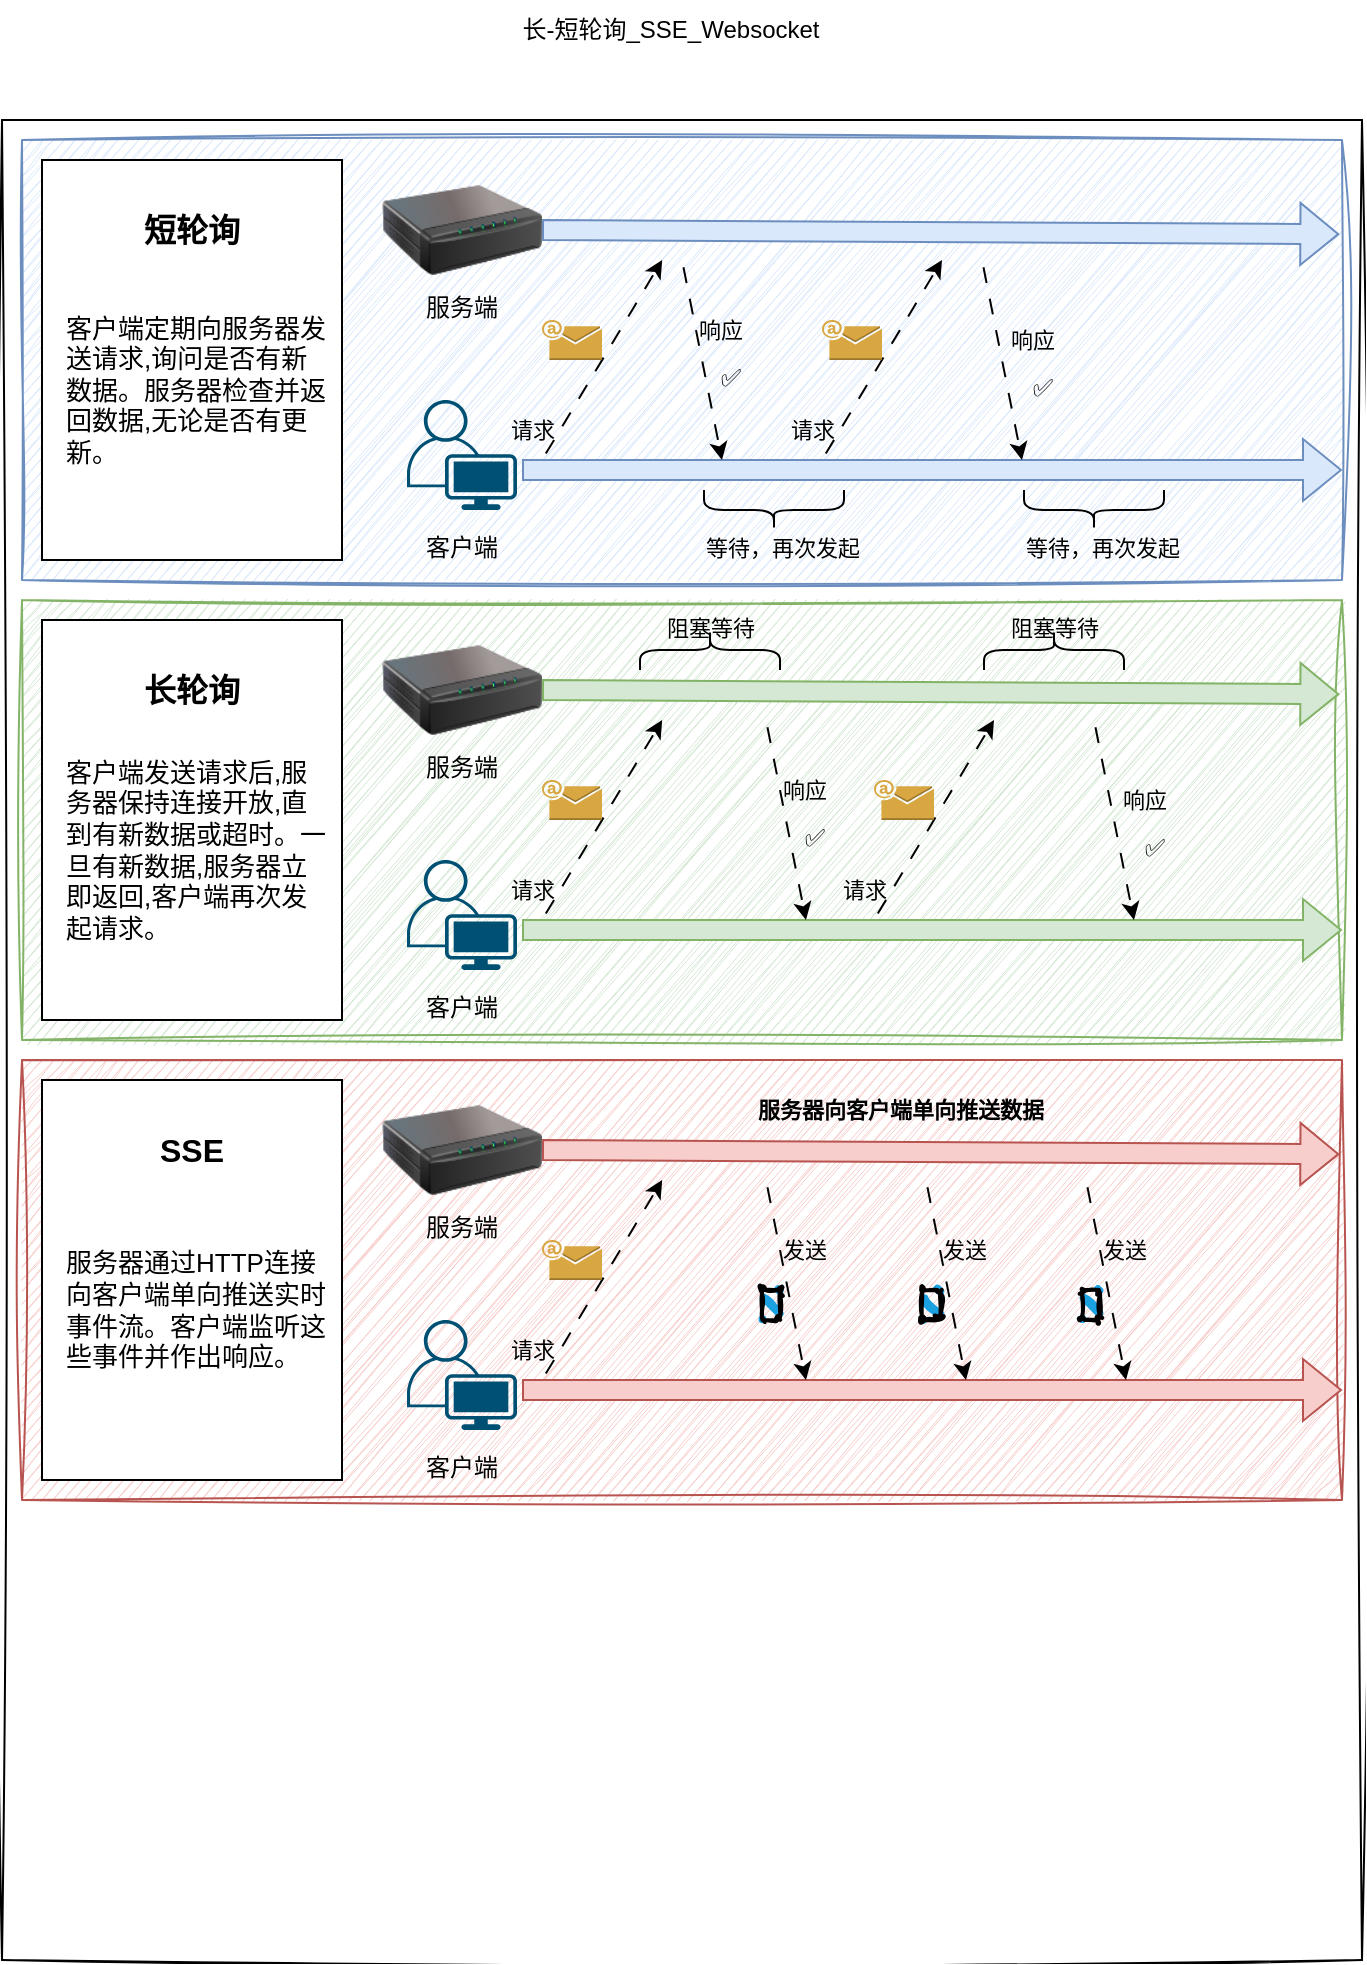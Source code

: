 <mxfile version="24.8.6">
  <diagram name="第 1 页" id="zOYMXfU-HG3WWiP4xysz">
    <mxGraphModel dx="2074" dy="1121" grid="1" gridSize="10" guides="1" tooltips="1" connect="1" arrows="1" fold="1" page="1" pageScale="1" pageWidth="827" pageHeight="1169" math="0" shadow="0">
      <root>
        <mxCell id="0" />
        <mxCell id="1" parent="0" />
        <mxCell id="0pzs7BcZbMm-u0nc56GL-1" value="" style="endArrow=none;html=1;rounded=0;sketch=1;hachureGap=4;jiggle=2;curveFitting=1;fontFamily=Architects Daughter;fontSource=https%3A%2F%2Ffonts.googleapis.com%2Fcss%3Ffamily%3DArchitects%2BDaughter;" edge="1" parent="1">
          <mxGeometry width="50" height="50" relative="1" as="geometry">
            <mxPoint x="80" y="120" as="sourcePoint" />
            <mxPoint x="760" y="120" as="targetPoint" />
          </mxGeometry>
        </mxCell>
        <mxCell id="0pzs7BcZbMm-u0nc56GL-2" value="" style="endArrow=none;html=1;rounded=0;sketch=1;hachureGap=4;jiggle=2;curveFitting=1;fontFamily=Architects Daughter;fontSource=https%3A%2F%2Ffonts.googleapis.com%2Fcss%3Ffamily%3DArchitects%2BDaughter;" edge="1" parent="1">
          <mxGeometry width="50" height="50" relative="1" as="geometry">
            <mxPoint x="80" y="120" as="sourcePoint" />
            <mxPoint x="80" y="1040" as="targetPoint" />
          </mxGeometry>
        </mxCell>
        <mxCell id="0pzs7BcZbMm-u0nc56GL-3" value="" style="endArrow=none;html=1;rounded=0;sketch=1;hachureGap=4;jiggle=2;curveFitting=1;fontFamily=Architects Daughter;fontSource=https%3A%2F%2Ffonts.googleapis.com%2Fcss%3Ffamily%3DArchitects%2BDaughter;" edge="1" parent="1">
          <mxGeometry width="50" height="50" relative="1" as="geometry">
            <mxPoint x="760" y="1040" as="sourcePoint" />
            <mxPoint x="80" y="1040" as="targetPoint" />
          </mxGeometry>
        </mxCell>
        <mxCell id="0pzs7BcZbMm-u0nc56GL-4" value="" style="endArrow=none;html=1;rounded=0;sketch=1;hachureGap=4;jiggle=2;curveFitting=1;fontFamily=Architects Daughter;fontSource=https%3A%2F%2Ffonts.googleapis.com%2Fcss%3Ffamily%3DArchitects%2BDaughter;" edge="1" parent="1">
          <mxGeometry width="50" height="50" relative="1" as="geometry">
            <mxPoint x="760" y="120" as="sourcePoint" />
            <mxPoint x="760" y="1040" as="targetPoint" />
          </mxGeometry>
        </mxCell>
        <mxCell id="0pzs7BcZbMm-u0nc56GL-5" value="长-短轮询_SSE_Websocket" style="text;html=1;align=center;verticalAlign=middle;resizable=0;points=[];autosize=1;strokeColor=none;fillColor=none;fontFamily=Helvetica;fontStyle=0" vertex="1" parent="1">
          <mxGeometry x="329" y="60" width="170" height="30" as="geometry" />
        </mxCell>
        <mxCell id="0pzs7BcZbMm-u0nc56GL-6" value="" style="rounded=0;whiteSpace=wrap;html=1;sketch=1;hachureGap=4;jiggle=2;curveFitting=1;fontFamily=Architects Daughter;fontSource=https%3A%2F%2Ffonts.googleapis.com%2Fcss%3Ffamily%3DArchitects%2BDaughter;fillColor=#dae8fc;strokeColor=#6c8ebf;" vertex="1" parent="1">
          <mxGeometry x="90" y="130" width="660" height="220" as="geometry" />
        </mxCell>
        <mxCell id="0pzs7BcZbMm-u0nc56GL-10" value="" style="rounded=0;whiteSpace=wrap;html=1;hachureGap=4;fontFamily=Architects Daughter;fontSource=https%3A%2F%2Ffonts.googleapis.com%2Fcss%3Ffamily%3DArchitects%2BDaughter;" vertex="1" parent="1">
          <mxGeometry x="100" y="140" width="150" height="200" as="geometry" />
        </mxCell>
        <mxCell id="0pzs7BcZbMm-u0nc56GL-11" value="&lt;span&gt;&lt;font style=&quot;font-size: 16px;&quot; face=&quot;Helvetica&quot;&gt;短轮询&lt;/font&gt;&lt;/span&gt;" style="text;html=1;align=center;verticalAlign=middle;whiteSpace=wrap;rounded=0;fontFamily=Architects Daughter;fontSource=https%3A%2F%2Ffonts.googleapis.com%2Fcss%3Ffamily%3DArchitects%2BDaughter;fontStyle=1" vertex="1" parent="1">
          <mxGeometry x="145" y="160" width="60" height="30" as="geometry" />
        </mxCell>
        <mxCell id="0pzs7BcZbMm-u0nc56GL-14" value="&lt;div data-lark-html-role=&quot;root&quot; style=&quot;font-size: 13px;&quot;&gt;&lt;span class=&quot;text-only&quot; data-eleid=&quot;5&quot; style=&quot;white-space: pre; font-size: 13px;&quot;&gt;客户端定期向服务器发&lt;/span&gt;&lt;span class=&quot;text-only&quot; data-eleid=&quot;4&quot; style=&quot;white-space: pre; font-size: 13px;&quot;&gt;&lt;br style=&quot;font-size: 13px;&quot;&gt;&lt;/span&gt;&lt;span class=&quot;text-only&quot; data-eleid=&quot;7&quot; style=&quot;white-space: pre; font-size: 13px;&quot;&gt;送请求,询问是否有新&lt;/span&gt;&lt;span class=&quot;text-only&quot; data-eleid=&quot;6&quot; style=&quot;white-space: pre; font-size: 13px;&quot;&gt;&lt;br style=&quot;font-size: 13px;&quot;&gt;&lt;/span&gt;&lt;span class=&quot;text-only&quot; data-eleid=&quot;9&quot; style=&quot;white-space: pre; font-size: 13px;&quot;&gt;数据。服务器检查并返&lt;/span&gt;&lt;span class=&quot;text-only&quot; data-eleid=&quot;8&quot; style=&quot;white-space: pre; font-size: 13px;&quot;&gt;&lt;br style=&quot;font-size: 13px;&quot;&gt;&lt;/span&gt;&lt;span class=&quot;text-only&quot; data-eleid=&quot;11&quot; style=&quot;white-space: pre; font-size: 13px;&quot;&gt;回数据,无论是否有更&lt;/span&gt;&lt;span class=&quot;text-only&quot; data-eleid=&quot;10&quot; style=&quot;white-space: pre; font-size: 13px;&quot;&gt;&lt;br style=&quot;font-size: 13px;&quot;&gt;&lt;/span&gt;&lt;span class=&quot;text-only&quot; data-eleid=&quot;13&quot; style=&quot;white-space: pre; font-size: 13px;&quot;&gt;新。&lt;/span&gt;&lt;/div&gt;" style="text;html=1;align=left;verticalAlign=middle;whiteSpace=wrap;rounded=0;fontFamily=Helvetica;fontSize=13;" vertex="1" parent="1">
          <mxGeometry x="110" y="190" width="130" height="130" as="geometry" />
        </mxCell>
        <mxCell id="0pzs7BcZbMm-u0nc56GL-15" value="" style="image;html=1;image=img/lib/clip_art/networking/Print_Server_128x128.png;sketch=1;hachureGap=4;jiggle=2;curveFitting=1;fontFamily=Architects Daughter;fontSource=https%3A%2F%2Ffonts.googleapis.com%2Fcss%3Ffamily%3DArchitects%2BDaughter;" vertex="1" parent="1">
          <mxGeometry x="270" y="135" width="80" height="80" as="geometry" />
        </mxCell>
        <mxCell id="0pzs7BcZbMm-u0nc56GL-18" value="" style="points=[[0.35,0,0],[0.98,0.51,0],[1,0.71,0],[0.67,1,0],[0,0.795,0],[0,0.65,0]];verticalLabelPosition=bottom;sketch=0;html=1;verticalAlign=top;aspect=fixed;align=center;pointerEvents=1;shape=mxgraph.cisco19.user;fillColor=#005073;strokeColor=none;hachureGap=4;jiggle=2;curveFitting=1;fontFamily=Architects Daughter;fontSource=https%3A%2F%2Ffonts.googleapis.com%2Fcss%3Ffamily%3DArchitects%2BDaughter;" vertex="1" parent="1">
          <mxGeometry x="282.5" y="260" width="55" height="55" as="geometry" />
        </mxCell>
        <mxCell id="0pzs7BcZbMm-u0nc56GL-19" value="服务端" style="text;html=1;align=center;verticalAlign=middle;whiteSpace=wrap;rounded=0;fontFamily=Architects Daughter;fontSource=https%3A%2F%2Ffonts.googleapis.com%2Fcss%3Ffamily%3DArchitects%2BDaughter;" vertex="1" parent="1">
          <mxGeometry x="280" y="200" width="60" height="30" as="geometry" />
        </mxCell>
        <mxCell id="0pzs7BcZbMm-u0nc56GL-20" value="客户端" style="text;html=1;align=center;verticalAlign=middle;whiteSpace=wrap;rounded=0;fontFamily=Architects Daughter;fontSource=https%3A%2F%2Ffonts.googleapis.com%2Fcss%3Ffamily%3DArchitects%2BDaughter;" vertex="1" parent="1">
          <mxGeometry x="280" y="320" width="60" height="30" as="geometry" />
        </mxCell>
        <mxCell id="0pzs7BcZbMm-u0nc56GL-21" value="" style="shape=flexArrow;endArrow=classic;html=1;rounded=0;hachureGap=4;fontFamily=Architects Daughter;fontSource=https%3A%2F%2Ffonts.googleapis.com%2Fcss%3Ffamily%3DArchitects%2BDaughter;exitX=1;exitY=0.5;exitDx=0;exitDy=0;fillColor=#dae8fc;strokeColor=#6c8ebf;entryX=0.998;entryY=0.214;entryDx=0;entryDy=0;entryPerimeter=0;" edge="1" parent="1" source="0pzs7BcZbMm-u0nc56GL-15" target="0pzs7BcZbMm-u0nc56GL-6">
          <mxGeometry width="50" height="50" relative="1" as="geometry">
            <mxPoint x="530" y="220" as="sourcePoint" />
            <mxPoint x="740" y="180" as="targetPoint" />
          </mxGeometry>
        </mxCell>
        <mxCell id="0pzs7BcZbMm-u0nc56GL-22" value="" style="shape=flexArrow;endArrow=classic;html=1;rounded=0;hachureGap=4;fontFamily=Architects Daughter;fontSource=https%3A%2F%2Ffonts.googleapis.com%2Fcss%3Ffamily%3DArchitects%2BDaughter;fillColor=#dae8fc;strokeColor=#6c8ebf;entryX=1;entryY=0.75;entryDx=0;entryDy=0;" edge="1" parent="1" target="0pzs7BcZbMm-u0nc56GL-6">
          <mxGeometry width="50" height="50" relative="1" as="geometry">
            <mxPoint x="340" y="295" as="sourcePoint" />
            <mxPoint x="740" y="305" as="targetPoint" />
          </mxGeometry>
        </mxCell>
        <mxCell id="0pzs7BcZbMm-u0nc56GL-23" value="" style="endArrow=classic;html=1;rounded=0;hachureGap=4;fontFamily=Architects Daughter;fontSource=https%3A%2F%2Ffonts.googleapis.com%2Fcss%3Ffamily%3DArchitects%2BDaughter;entryX=0.485;entryY=0.273;entryDx=0;entryDy=0;entryPerimeter=0;flowAnimation=1;" edge="1" parent="1" target="0pzs7BcZbMm-u0nc56GL-6">
          <mxGeometry width="50" height="50" relative="1" as="geometry">
            <mxPoint x="350" y="290" as="sourcePoint" />
            <mxPoint x="400" y="230" as="targetPoint" />
          </mxGeometry>
        </mxCell>
        <mxCell id="0pzs7BcZbMm-u0nc56GL-24" value="" style="endArrow=classic;html=1;rounded=0;hachureGap=4;fontFamily=Architects Daughter;fontSource=https%3A%2F%2Ffonts.googleapis.com%2Fcss%3Ffamily%3DArchitects%2BDaughter;flowAnimation=1;" edge="1" parent="1">
          <mxGeometry width="50" height="50" relative="1" as="geometry">
            <mxPoint x="420" y="190" as="sourcePoint" />
            <mxPoint x="440" y="290" as="targetPoint" />
          </mxGeometry>
        </mxCell>
        <mxCell id="0pzs7BcZbMm-u0nc56GL-25" value="" style="endArrow=classic;html=1;rounded=0;hachureGap=4;fontFamily=Architects Daughter;fontSource=https%3A%2F%2Ffonts.googleapis.com%2Fcss%3Ffamily%3DArchitects%2BDaughter;entryX=0.485;entryY=0.273;entryDx=0;entryDy=0;entryPerimeter=0;flowAnimation=1;" edge="1" parent="1">
          <mxGeometry width="50" height="50" relative="1" as="geometry">
            <mxPoint x="490" y="290" as="sourcePoint" />
            <mxPoint x="550" y="190" as="targetPoint" />
          </mxGeometry>
        </mxCell>
        <mxCell id="0pzs7BcZbMm-u0nc56GL-27" value="" style="endArrow=classic;html=1;rounded=0;hachureGap=4;fontFamily=Architects Daughter;fontSource=https%3A%2F%2Ffonts.googleapis.com%2Fcss%3Ffamily%3DArchitects%2BDaughter;flowAnimation=1;" edge="1" parent="1">
          <mxGeometry width="50" height="50" relative="1" as="geometry">
            <mxPoint x="570" y="190" as="sourcePoint" />
            <mxPoint x="590" y="290" as="targetPoint" />
          </mxGeometry>
        </mxCell>
        <mxCell id="0pzs7BcZbMm-u0nc56GL-28" value="" style="outlineConnect=0;dashed=0;verticalLabelPosition=bottom;verticalAlign=top;align=center;html=1;shape=mxgraph.aws3.email;fillColor=#D9A741;gradientColor=none;hachureGap=4;fontFamily=Architects Daughter;fontSource=https%3A%2F%2Ffonts.googleapis.com%2Fcss%3Ffamily%3DArchitects%2BDaughter;" vertex="1" parent="1">
          <mxGeometry x="350" y="220" width="30" height="20" as="geometry" />
        </mxCell>
        <mxCell id="0pzs7BcZbMm-u0nc56GL-29" value="" style="outlineConnect=0;dashed=0;verticalLabelPosition=bottom;verticalAlign=top;align=center;html=1;shape=mxgraph.aws3.email;fillColor=#D9A741;gradientColor=none;hachureGap=4;fontFamily=Architects Daughter;fontSource=https%3A%2F%2Ffonts.googleapis.com%2Fcss%3Ffamily%3DArchitects%2BDaughter;" vertex="1" parent="1">
          <mxGeometry x="490" y="220" width="30" height="20" as="geometry" />
        </mxCell>
        <mxCell id="0pzs7BcZbMm-u0nc56GL-32" value="✅" style="text;html=1;align=center;verticalAlign=middle;resizable=0;points=[];autosize=1;strokeColor=none;fillColor=none;fontFamily=Architects Daughter;fontSource=https%3A%2F%2Ffonts.googleapis.com%2Fcss%3Ffamily%3DArchitects%2BDaughter;" vertex="1" parent="1">
          <mxGeometry x="580" y="240" width="40" height="30" as="geometry" />
        </mxCell>
        <mxCell id="0pzs7BcZbMm-u0nc56GL-33" value="&lt;font face=&quot;Helvetica&quot; style=&quot;font-size: 11px;&quot;&gt;响应&lt;/font&gt;" style="text;html=1;align=center;verticalAlign=middle;resizable=0;points=[];autosize=1;strokeColor=none;fillColor=none;fontFamily=Architects Daughter;fontSource=https%3A%2F%2Ffonts.googleapis.com%2Fcss%3Ffamily%3DArchitects%2BDaughter;fontSize=11;" vertex="1" parent="1">
          <mxGeometry x="570" y="215" width="50" height="30" as="geometry" />
        </mxCell>
        <mxCell id="0pzs7BcZbMm-u0nc56GL-35" value="&lt;font face=&quot;Helvetica&quot; style=&quot;font-size: 11px;&quot;&gt;请求&lt;/font&gt;" style="text;html=1;align=center;verticalAlign=middle;resizable=0;points=[];autosize=1;strokeColor=none;fillColor=none;fontFamily=Architects Daughter;fontSource=https%3A%2F%2Ffonts.googleapis.com%2Fcss%3Ffamily%3DArchitects%2BDaughter;fontSize=11;" vertex="1" parent="1">
          <mxGeometry x="460" y="260" width="50" height="30" as="geometry" />
        </mxCell>
        <mxCell id="0pzs7BcZbMm-u0nc56GL-36" value="&lt;font face=&quot;Helvetica&quot; style=&quot;font-size: 11px;&quot;&gt;请求&lt;/font&gt;" style="text;html=1;align=center;verticalAlign=middle;resizable=0;points=[];autosize=1;strokeColor=none;fillColor=none;fontFamily=Architects Daughter;fontSource=https%3A%2F%2Ffonts.googleapis.com%2Fcss%3Ffamily%3DArchitects%2BDaughter;fontSize=11;" vertex="1" parent="1">
          <mxGeometry x="320" y="260" width="50" height="30" as="geometry" />
        </mxCell>
        <mxCell id="0pzs7BcZbMm-u0nc56GL-37" value="&lt;font face=&quot;Helvetica&quot; style=&quot;font-size: 11px;&quot;&gt;响应&lt;/font&gt;" style="text;html=1;align=center;verticalAlign=middle;resizable=0;points=[];autosize=1;strokeColor=none;fillColor=none;fontFamily=Architects Daughter;fontSource=https%3A%2F%2Ffonts.googleapis.com%2Fcss%3Ffamily%3DArchitects%2BDaughter;fontSize=11;" vertex="1" parent="1">
          <mxGeometry x="414" y="210" width="50" height="30" as="geometry" />
        </mxCell>
        <mxCell id="0pzs7BcZbMm-u0nc56GL-38" value="✅" style="text;html=1;align=center;verticalAlign=middle;resizable=0;points=[];autosize=1;strokeColor=none;fillColor=none;fontFamily=Architects Daughter;fontSource=https%3A%2F%2Ffonts.googleapis.com%2Fcss%3Ffamily%3DArchitects%2BDaughter;" vertex="1" parent="1">
          <mxGeometry x="424" y="235" width="40" height="30" as="geometry" />
        </mxCell>
        <mxCell id="0pzs7BcZbMm-u0nc56GL-39" value="" style="shape=curlyBracket;whiteSpace=wrap;html=1;rounded=1;labelPosition=left;verticalLabelPosition=middle;align=right;verticalAlign=middle;hachureGap=4;fontFamily=Architects Daughter;fontSource=https%3A%2F%2Ffonts.googleapis.com%2Fcss%3Ffamily%3DArchitects%2BDaughter;rotation=-90;" vertex="1" parent="1">
          <mxGeometry x="456" y="280" width="20" height="70" as="geometry" />
        </mxCell>
        <mxCell id="0pzs7BcZbMm-u0nc56GL-40" value="&lt;font style=&quot;font-size: 11px;&quot; face=&quot;Helvetica&quot;&gt;等待，再次发起&lt;/font&gt;" style="text;html=1;align=center;verticalAlign=middle;resizable=0;points=[];autosize=1;strokeColor=none;fillColor=none;fontFamily=Architects Daughter;fontSource=https%3A%2F%2Ffonts.googleapis.com%2Fcss%3Ffamily%3DArchitects%2BDaughter;" vertex="1" parent="1">
          <mxGeometry x="420" y="320" width="100" height="30" as="geometry" />
        </mxCell>
        <mxCell id="0pzs7BcZbMm-u0nc56GL-41" value="" style="shape=curlyBracket;whiteSpace=wrap;html=1;rounded=1;labelPosition=left;verticalLabelPosition=middle;align=right;verticalAlign=middle;hachureGap=4;fontFamily=Architects Daughter;fontSource=https%3A%2F%2Ffonts.googleapis.com%2Fcss%3Ffamily%3DArchitects%2BDaughter;rotation=-90;" vertex="1" parent="1">
          <mxGeometry x="616" y="280" width="20" height="70" as="geometry" />
        </mxCell>
        <mxCell id="0pzs7BcZbMm-u0nc56GL-42" value="&lt;font style=&quot;font-size: 11px;&quot; face=&quot;Helvetica&quot;&gt;等待，再次发起&lt;/font&gt;" style="text;html=1;align=center;verticalAlign=middle;resizable=0;points=[];autosize=1;strokeColor=none;fillColor=none;fontFamily=Architects Daughter;fontSource=https%3A%2F%2Ffonts.googleapis.com%2Fcss%3Ffamily%3DArchitects%2BDaughter;" vertex="1" parent="1">
          <mxGeometry x="580" y="320" width="100" height="30" as="geometry" />
        </mxCell>
        <mxCell id="0pzs7BcZbMm-u0nc56GL-43" value="" style="rounded=0;whiteSpace=wrap;html=1;sketch=1;hachureGap=4;jiggle=2;curveFitting=1;fontFamily=Architects Daughter;fontSource=https%3A%2F%2Ffonts.googleapis.com%2Fcss%3Ffamily%3DArchitects%2BDaughter;fillColor=#d5e8d4;strokeColor=#82b366;" vertex="1" parent="1">
          <mxGeometry x="90" y="360" width="660" height="220" as="geometry" />
        </mxCell>
        <mxCell id="0pzs7BcZbMm-u0nc56GL-44" value="" style="rounded=0;whiteSpace=wrap;html=1;hachureGap=4;fontFamily=Architects Daughter;fontSource=https%3A%2F%2Ffonts.googleapis.com%2Fcss%3Ffamily%3DArchitects%2BDaughter;" vertex="1" parent="1">
          <mxGeometry x="100" y="370" width="150" height="200" as="geometry" />
        </mxCell>
        <mxCell id="0pzs7BcZbMm-u0nc56GL-45" value="&lt;span&gt;&lt;font style=&quot;font-size: 16px;&quot; face=&quot;Helvetica&quot;&gt;长轮询&lt;/font&gt;&lt;/span&gt;" style="text;html=1;align=center;verticalAlign=middle;whiteSpace=wrap;rounded=0;fontFamily=Architects Daughter;fontSource=https%3A%2F%2Ffonts.googleapis.com%2Fcss%3Ffamily%3DArchitects%2BDaughter;fontStyle=1" vertex="1" parent="1">
          <mxGeometry x="145" y="390" width="60" height="30" as="geometry" />
        </mxCell>
        <mxCell id="0pzs7BcZbMm-u0nc56GL-46" value="&lt;div data-lark-html-role=&quot;root&quot; style=&quot;&quot;&gt;&lt;span style=&quot;white-space: pre;&quot;&gt;客户端发送请求后,服&lt;br/&gt;务器保持连接开放,直&lt;br/&gt;到有新数据或超时。一&lt;br/&gt;旦有新数据,服务器立&lt;br/&gt;即返回,客户端再次发&lt;br/&gt;起请求。&lt;/span&gt;&lt;/div&gt;" style="text;html=1;align=left;verticalAlign=middle;whiteSpace=wrap;rounded=0;fontFamily=Helvetica;fontSize=13;" vertex="1" parent="1">
          <mxGeometry x="110" y="420" width="130" height="130" as="geometry" />
        </mxCell>
        <mxCell id="0pzs7BcZbMm-u0nc56GL-47" value="" style="image;html=1;image=img/lib/clip_art/networking/Print_Server_128x128.png;sketch=1;hachureGap=4;jiggle=2;curveFitting=1;fontFamily=Architects Daughter;fontSource=https%3A%2F%2Ffonts.googleapis.com%2Fcss%3Ffamily%3DArchitects%2BDaughter;" vertex="1" parent="1">
          <mxGeometry x="270" y="365" width="80" height="80" as="geometry" />
        </mxCell>
        <mxCell id="0pzs7BcZbMm-u0nc56GL-48" value="" style="points=[[0.35,0,0],[0.98,0.51,0],[1,0.71,0],[0.67,1,0],[0,0.795,0],[0,0.65,0]];verticalLabelPosition=bottom;sketch=0;html=1;verticalAlign=top;aspect=fixed;align=center;pointerEvents=1;shape=mxgraph.cisco19.user;fillColor=#005073;strokeColor=none;hachureGap=4;jiggle=2;curveFitting=1;fontFamily=Architects Daughter;fontSource=https%3A%2F%2Ffonts.googleapis.com%2Fcss%3Ffamily%3DArchitects%2BDaughter;" vertex="1" parent="1">
          <mxGeometry x="282.5" y="490" width="55" height="55" as="geometry" />
        </mxCell>
        <mxCell id="0pzs7BcZbMm-u0nc56GL-49" value="服务端" style="text;html=1;align=center;verticalAlign=middle;whiteSpace=wrap;rounded=0;fontFamily=Architects Daughter;fontSource=https%3A%2F%2Ffonts.googleapis.com%2Fcss%3Ffamily%3DArchitects%2BDaughter;" vertex="1" parent="1">
          <mxGeometry x="280" y="430" width="60" height="30" as="geometry" />
        </mxCell>
        <mxCell id="0pzs7BcZbMm-u0nc56GL-50" value="客户端" style="text;html=1;align=center;verticalAlign=middle;whiteSpace=wrap;rounded=0;fontFamily=Architects Daughter;fontSource=https%3A%2F%2Ffonts.googleapis.com%2Fcss%3Ffamily%3DArchitects%2BDaughter;" vertex="1" parent="1">
          <mxGeometry x="280" y="550" width="60" height="30" as="geometry" />
        </mxCell>
        <mxCell id="0pzs7BcZbMm-u0nc56GL-51" value="" style="shape=flexArrow;endArrow=classic;html=1;rounded=0;hachureGap=4;fontFamily=Architects Daughter;fontSource=https%3A%2F%2Ffonts.googleapis.com%2Fcss%3Ffamily%3DArchitects%2BDaughter;exitX=1;exitY=0.5;exitDx=0;exitDy=0;fillColor=#d5e8d4;strokeColor=#82b366;entryX=0.998;entryY=0.214;entryDx=0;entryDy=0;entryPerimeter=0;" edge="1" parent="1" source="0pzs7BcZbMm-u0nc56GL-47" target="0pzs7BcZbMm-u0nc56GL-43">
          <mxGeometry width="50" height="50" relative="1" as="geometry">
            <mxPoint x="530" y="450" as="sourcePoint" />
            <mxPoint x="740" y="410" as="targetPoint" />
          </mxGeometry>
        </mxCell>
        <mxCell id="0pzs7BcZbMm-u0nc56GL-52" value="" style="shape=flexArrow;endArrow=classic;html=1;rounded=0;hachureGap=4;fontFamily=Architects Daughter;fontSource=https%3A%2F%2Ffonts.googleapis.com%2Fcss%3Ffamily%3DArchitects%2BDaughter;fillColor=#d5e8d4;strokeColor=#82b366;entryX=1;entryY=0.75;entryDx=0;entryDy=0;" edge="1" parent="1" target="0pzs7BcZbMm-u0nc56GL-43">
          <mxGeometry width="50" height="50" relative="1" as="geometry">
            <mxPoint x="340" y="525" as="sourcePoint" />
            <mxPoint x="740" y="535" as="targetPoint" />
          </mxGeometry>
        </mxCell>
        <mxCell id="0pzs7BcZbMm-u0nc56GL-53" value="" style="endArrow=classic;html=1;rounded=0;hachureGap=4;fontFamily=Architects Daughter;fontSource=https%3A%2F%2Ffonts.googleapis.com%2Fcss%3Ffamily%3DArchitects%2BDaughter;entryX=0.485;entryY=0.273;entryDx=0;entryDy=0;entryPerimeter=0;flowAnimation=1;" edge="1" parent="1" target="0pzs7BcZbMm-u0nc56GL-43">
          <mxGeometry width="50" height="50" relative="1" as="geometry">
            <mxPoint x="350" y="520" as="sourcePoint" />
            <mxPoint x="400" y="460" as="targetPoint" />
          </mxGeometry>
        </mxCell>
        <mxCell id="0pzs7BcZbMm-u0nc56GL-54" value="" style="endArrow=classic;html=1;rounded=0;hachureGap=4;fontFamily=Architects Daughter;fontSource=https%3A%2F%2Ffonts.googleapis.com%2Fcss%3Ffamily%3DArchitects%2BDaughter;flowAnimation=1;" edge="1" parent="1">
          <mxGeometry width="50" height="50" relative="1" as="geometry">
            <mxPoint x="462" y="420" as="sourcePoint" />
            <mxPoint x="482" y="520" as="targetPoint" />
          </mxGeometry>
        </mxCell>
        <mxCell id="0pzs7BcZbMm-u0nc56GL-55" value="" style="endArrow=classic;html=1;rounded=0;hachureGap=4;fontFamily=Architects Daughter;fontSource=https%3A%2F%2Ffonts.googleapis.com%2Fcss%3Ffamily%3DArchitects%2BDaughter;entryX=0.485;entryY=0.273;entryDx=0;entryDy=0;entryPerimeter=0;flowAnimation=1;" edge="1" parent="1">
          <mxGeometry width="50" height="50" relative="1" as="geometry">
            <mxPoint x="516" y="520" as="sourcePoint" />
            <mxPoint x="576" y="420" as="targetPoint" />
          </mxGeometry>
        </mxCell>
        <mxCell id="0pzs7BcZbMm-u0nc56GL-56" value="" style="endArrow=classic;html=1;rounded=0;hachureGap=4;fontFamily=Architects Daughter;fontSource=https%3A%2F%2Ffonts.googleapis.com%2Fcss%3Ffamily%3DArchitects%2BDaughter;flowAnimation=1;" edge="1" parent="1">
          <mxGeometry width="50" height="50" relative="1" as="geometry">
            <mxPoint x="626" y="420" as="sourcePoint" />
            <mxPoint x="646" y="520" as="targetPoint" />
          </mxGeometry>
        </mxCell>
        <mxCell id="0pzs7BcZbMm-u0nc56GL-57" value="" style="outlineConnect=0;dashed=0;verticalLabelPosition=bottom;verticalAlign=top;align=center;html=1;shape=mxgraph.aws3.email;fillColor=#D9A741;gradientColor=none;hachureGap=4;fontFamily=Architects Daughter;fontSource=https%3A%2F%2Ffonts.googleapis.com%2Fcss%3Ffamily%3DArchitects%2BDaughter;" vertex="1" parent="1">
          <mxGeometry x="350" y="450" width="30" height="20" as="geometry" />
        </mxCell>
        <mxCell id="0pzs7BcZbMm-u0nc56GL-58" value="" style="outlineConnect=0;dashed=0;verticalLabelPosition=bottom;verticalAlign=top;align=center;html=1;shape=mxgraph.aws3.email;fillColor=#D9A741;gradientColor=none;hachureGap=4;fontFamily=Architects Daughter;fontSource=https%3A%2F%2Ffonts.googleapis.com%2Fcss%3Ffamily%3DArchitects%2BDaughter;" vertex="1" parent="1">
          <mxGeometry x="516" y="450" width="30" height="20" as="geometry" />
        </mxCell>
        <mxCell id="0pzs7BcZbMm-u0nc56GL-59" value="✅" style="text;html=1;align=center;verticalAlign=middle;resizable=0;points=[];autosize=1;strokeColor=none;fillColor=none;fontFamily=Architects Daughter;fontSource=https%3A%2F%2Ffonts.googleapis.com%2Fcss%3Ffamily%3DArchitects%2BDaughter;" vertex="1" parent="1">
          <mxGeometry x="636" y="470" width="40" height="30" as="geometry" />
        </mxCell>
        <mxCell id="0pzs7BcZbMm-u0nc56GL-60" value="&lt;font face=&quot;Helvetica&quot; style=&quot;font-size: 11px;&quot;&gt;响应&lt;/font&gt;" style="text;html=1;align=center;verticalAlign=middle;resizable=0;points=[];autosize=1;strokeColor=none;fillColor=none;fontFamily=Architects Daughter;fontSource=https%3A%2F%2Ffonts.googleapis.com%2Fcss%3Ffamily%3DArchitects%2BDaughter;fontSize=11;" vertex="1" parent="1">
          <mxGeometry x="626" y="445" width="50" height="30" as="geometry" />
        </mxCell>
        <mxCell id="0pzs7BcZbMm-u0nc56GL-61" value="&lt;font face=&quot;Helvetica&quot; style=&quot;font-size: 11px;&quot;&gt;请求&lt;/font&gt;" style="text;html=1;align=center;verticalAlign=middle;resizable=0;points=[];autosize=1;strokeColor=none;fillColor=none;fontFamily=Architects Daughter;fontSource=https%3A%2F%2Ffonts.googleapis.com%2Fcss%3Ffamily%3DArchitects%2BDaughter;fontSize=11;" vertex="1" parent="1">
          <mxGeometry x="486" y="490" width="50" height="30" as="geometry" />
        </mxCell>
        <mxCell id="0pzs7BcZbMm-u0nc56GL-62" value="&lt;font face=&quot;Helvetica&quot; style=&quot;font-size: 11px;&quot;&gt;请求&lt;/font&gt;" style="text;html=1;align=center;verticalAlign=middle;resizable=0;points=[];autosize=1;strokeColor=none;fillColor=none;fontFamily=Architects Daughter;fontSource=https%3A%2F%2Ffonts.googleapis.com%2Fcss%3Ffamily%3DArchitects%2BDaughter;fontSize=11;" vertex="1" parent="1">
          <mxGeometry x="320" y="490" width="50" height="30" as="geometry" />
        </mxCell>
        <mxCell id="0pzs7BcZbMm-u0nc56GL-63" value="&lt;font face=&quot;Helvetica&quot; style=&quot;font-size: 11px;&quot;&gt;响应&lt;/font&gt;" style="text;html=1;align=center;verticalAlign=middle;resizable=0;points=[];autosize=1;strokeColor=none;fillColor=none;fontFamily=Architects Daughter;fontSource=https%3A%2F%2Ffonts.googleapis.com%2Fcss%3Ffamily%3DArchitects%2BDaughter;fontSize=11;" vertex="1" parent="1">
          <mxGeometry x="456" y="440" width="50" height="30" as="geometry" />
        </mxCell>
        <mxCell id="0pzs7BcZbMm-u0nc56GL-64" value="✅" style="text;html=1;align=center;verticalAlign=middle;resizable=0;points=[];autosize=1;strokeColor=none;fillColor=none;fontFamily=Architects Daughter;fontSource=https%3A%2F%2Ffonts.googleapis.com%2Fcss%3Ffamily%3DArchitects%2BDaughter;" vertex="1" parent="1">
          <mxGeometry x="466" y="465" width="40" height="30" as="geometry" />
        </mxCell>
        <mxCell id="0pzs7BcZbMm-u0nc56GL-65" value="" style="shape=curlyBracket;whiteSpace=wrap;html=1;rounded=1;labelPosition=left;verticalLabelPosition=middle;align=right;verticalAlign=middle;hachureGap=4;fontFamily=Architects Daughter;fontSource=https%3A%2F%2Ffonts.googleapis.com%2Fcss%3Ffamily%3DArchitects%2BDaughter;rotation=90;" vertex="1" parent="1">
          <mxGeometry x="424" y="350" width="20" height="70" as="geometry" />
        </mxCell>
        <mxCell id="0pzs7BcZbMm-u0nc56GL-66" value="&lt;font style=&quot;font-size: 11px;&quot; face=&quot;Helvetica&quot;&gt;阻塞等待&lt;/font&gt;" style="text;html=1;align=center;verticalAlign=middle;resizable=0;points=[];autosize=1;strokeColor=none;fillColor=none;fontFamily=Architects Daughter;fontSource=https%3A%2F%2Ffonts.googleapis.com%2Fcss%3Ffamily%3DArchitects%2BDaughter;" vertex="1" parent="1">
          <mxGeometry x="399" y="360" width="70" height="30" as="geometry" />
        </mxCell>
        <mxCell id="0pzs7BcZbMm-u0nc56GL-67" value="" style="shape=curlyBracket;whiteSpace=wrap;html=1;rounded=1;labelPosition=left;verticalLabelPosition=middle;align=right;verticalAlign=middle;hachureGap=4;fontFamily=Architects Daughter;fontSource=https%3A%2F%2Ffonts.googleapis.com%2Fcss%3Ffamily%3DArchitects%2BDaughter;rotation=90;size=0.5;" vertex="1" parent="1">
          <mxGeometry x="596" y="350" width="20" height="70" as="geometry" />
        </mxCell>
        <mxCell id="0pzs7BcZbMm-u0nc56GL-69" value="&lt;font style=&quot;font-size: 11px;&quot; face=&quot;Helvetica&quot;&gt;阻塞等待&lt;/font&gt;" style="text;html=1;align=center;verticalAlign=middle;resizable=0;points=[];autosize=1;strokeColor=none;fillColor=none;fontFamily=Architects Daughter;fontSource=https%3A%2F%2Ffonts.googleapis.com%2Fcss%3Ffamily%3DArchitects%2BDaughter;" vertex="1" parent="1">
          <mxGeometry x="571" y="360" width="70" height="30" as="geometry" />
        </mxCell>
        <mxCell id="0pzs7BcZbMm-u0nc56GL-70" value="" style="rounded=0;whiteSpace=wrap;html=1;sketch=1;hachureGap=4;jiggle=2;curveFitting=1;fontFamily=Architects Daughter;fontSource=https%3A%2F%2Ffonts.googleapis.com%2Fcss%3Ffamily%3DArchitects%2BDaughter;fillColor=#f8cecc;strokeColor=#b85450;" vertex="1" parent="1">
          <mxGeometry x="90" y="590" width="660" height="220" as="geometry" />
        </mxCell>
        <mxCell id="0pzs7BcZbMm-u0nc56GL-71" value="" style="rounded=0;whiteSpace=wrap;html=1;hachureGap=4;fontFamily=Architects Daughter;fontSource=https%3A%2F%2Ffonts.googleapis.com%2Fcss%3Ffamily%3DArchitects%2BDaughter;" vertex="1" parent="1">
          <mxGeometry x="100" y="600" width="150" height="200" as="geometry" />
        </mxCell>
        <mxCell id="0pzs7BcZbMm-u0nc56GL-72" value="&lt;span&gt;&lt;font style=&quot;font-size: 16px;&quot; face=&quot;Helvetica&quot;&gt;SSE&lt;/font&gt;&lt;/span&gt;" style="text;html=1;align=center;verticalAlign=middle;whiteSpace=wrap;rounded=0;fontFamily=Architects Daughter;fontSource=https%3A%2F%2Ffonts.googleapis.com%2Fcss%3Ffamily%3DArchitects%2BDaughter;fontStyle=1" vertex="1" parent="1">
          <mxGeometry x="145" y="620" width="60" height="30" as="geometry" />
        </mxCell>
        <mxCell id="0pzs7BcZbMm-u0nc56GL-73" value="&lt;div data-lark-html-role=&quot;root&quot; style=&quot;&quot;&gt;&lt;span style=&quot;white-space: pre;&quot;&gt;服务器通过HTTP连接&lt;br/&gt;向客户端单向推送实时&lt;br/&gt;事件流。客户端监听这&lt;br/&gt;些事件并作出响应。&lt;/span&gt;&lt;/div&gt;" style="text;html=1;align=left;verticalAlign=middle;whiteSpace=wrap;rounded=0;fontFamily=Helvetica;fontSize=13;" vertex="1" parent="1">
          <mxGeometry x="110" y="650" width="130" height="130" as="geometry" />
        </mxCell>
        <mxCell id="0pzs7BcZbMm-u0nc56GL-74" value="" style="image;html=1;image=img/lib/clip_art/networking/Print_Server_128x128.png;sketch=1;hachureGap=4;jiggle=2;curveFitting=1;fontFamily=Architects Daughter;fontSource=https%3A%2F%2Ffonts.googleapis.com%2Fcss%3Ffamily%3DArchitects%2BDaughter;" vertex="1" parent="1">
          <mxGeometry x="270" y="595" width="80" height="80" as="geometry" />
        </mxCell>
        <mxCell id="0pzs7BcZbMm-u0nc56GL-75" value="" style="points=[[0.35,0,0],[0.98,0.51,0],[1,0.71,0],[0.67,1,0],[0,0.795,0],[0,0.65,0]];verticalLabelPosition=bottom;sketch=0;html=1;verticalAlign=top;aspect=fixed;align=center;pointerEvents=1;shape=mxgraph.cisco19.user;fillColor=#005073;strokeColor=none;hachureGap=4;jiggle=2;curveFitting=1;fontFamily=Architects Daughter;fontSource=https%3A%2F%2Ffonts.googleapis.com%2Fcss%3Ffamily%3DArchitects%2BDaughter;" vertex="1" parent="1">
          <mxGeometry x="282.5" y="720" width="55" height="55" as="geometry" />
        </mxCell>
        <mxCell id="0pzs7BcZbMm-u0nc56GL-76" value="服务端" style="text;html=1;align=center;verticalAlign=middle;whiteSpace=wrap;rounded=0;fontFamily=Architects Daughter;fontSource=https%3A%2F%2Ffonts.googleapis.com%2Fcss%3Ffamily%3DArchitects%2BDaughter;" vertex="1" parent="1">
          <mxGeometry x="280" y="660" width="60" height="30" as="geometry" />
        </mxCell>
        <mxCell id="0pzs7BcZbMm-u0nc56GL-77" value="客户端" style="text;html=1;align=center;verticalAlign=middle;whiteSpace=wrap;rounded=0;fontFamily=Architects Daughter;fontSource=https%3A%2F%2Ffonts.googleapis.com%2Fcss%3Ffamily%3DArchitects%2BDaughter;" vertex="1" parent="1">
          <mxGeometry x="280" y="780" width="60" height="30" as="geometry" />
        </mxCell>
        <mxCell id="0pzs7BcZbMm-u0nc56GL-78" value="" style="shape=flexArrow;endArrow=classic;html=1;rounded=0;hachureGap=4;fontFamily=Architects Daughter;fontSource=https%3A%2F%2Ffonts.googleapis.com%2Fcss%3Ffamily%3DArchitects%2BDaughter;exitX=1;exitY=0.5;exitDx=0;exitDy=0;fillColor=#f8cecc;strokeColor=#b85450;entryX=0.998;entryY=0.214;entryDx=0;entryDy=0;entryPerimeter=0;" edge="1" parent="1" source="0pzs7BcZbMm-u0nc56GL-74" target="0pzs7BcZbMm-u0nc56GL-70">
          <mxGeometry width="50" height="50" relative="1" as="geometry">
            <mxPoint x="530" y="680" as="sourcePoint" />
            <mxPoint x="740" y="640" as="targetPoint" />
          </mxGeometry>
        </mxCell>
        <mxCell id="0pzs7BcZbMm-u0nc56GL-79" value="" style="shape=flexArrow;endArrow=classic;html=1;rounded=0;hachureGap=4;fontFamily=Architects Daughter;fontSource=https%3A%2F%2Ffonts.googleapis.com%2Fcss%3Ffamily%3DArchitects%2BDaughter;fillColor=#f8cecc;strokeColor=#b85450;entryX=1;entryY=0.75;entryDx=0;entryDy=0;" edge="1" parent="1" target="0pzs7BcZbMm-u0nc56GL-70">
          <mxGeometry width="50" height="50" relative="1" as="geometry">
            <mxPoint x="340" y="755" as="sourcePoint" />
            <mxPoint x="740" y="765" as="targetPoint" />
          </mxGeometry>
        </mxCell>
        <mxCell id="0pzs7BcZbMm-u0nc56GL-80" value="" style="endArrow=classic;html=1;rounded=0;hachureGap=4;fontFamily=Architects Daughter;fontSource=https%3A%2F%2Ffonts.googleapis.com%2Fcss%3Ffamily%3DArchitects%2BDaughter;entryX=0.485;entryY=0.273;entryDx=0;entryDy=0;entryPerimeter=0;flowAnimation=1;" edge="1" parent="1" target="0pzs7BcZbMm-u0nc56GL-70">
          <mxGeometry width="50" height="50" relative="1" as="geometry">
            <mxPoint x="350" y="750" as="sourcePoint" />
            <mxPoint x="400" y="690" as="targetPoint" />
          </mxGeometry>
        </mxCell>
        <mxCell id="0pzs7BcZbMm-u0nc56GL-81" value="" style="endArrow=classic;html=1;rounded=0;hachureGap=4;fontFamily=Architects Daughter;fontSource=https%3A%2F%2Ffonts.googleapis.com%2Fcss%3Ffamily%3DArchitects%2BDaughter;flowAnimation=1;" edge="1" parent="1">
          <mxGeometry width="50" height="50" relative="1" as="geometry">
            <mxPoint x="462" y="650" as="sourcePoint" />
            <mxPoint x="482" y="750" as="targetPoint" />
          </mxGeometry>
        </mxCell>
        <mxCell id="0pzs7BcZbMm-u0nc56GL-84" value="" style="outlineConnect=0;dashed=0;verticalLabelPosition=bottom;verticalAlign=top;align=center;html=1;shape=mxgraph.aws3.email;fillColor=#D9A741;gradientColor=none;hachureGap=4;fontFamily=Architects Daughter;fontSource=https%3A%2F%2Ffonts.googleapis.com%2Fcss%3Ffamily%3DArchitects%2BDaughter;" vertex="1" parent="1">
          <mxGeometry x="350" y="680" width="30" height="20" as="geometry" />
        </mxCell>
        <mxCell id="0pzs7BcZbMm-u0nc56GL-89" value="&lt;font face=&quot;Helvetica&quot; style=&quot;font-size: 11px;&quot;&gt;请求&lt;/font&gt;" style="text;html=1;align=center;verticalAlign=middle;resizable=0;points=[];autosize=1;strokeColor=none;fillColor=none;fontFamily=Architects Daughter;fontSource=https%3A%2F%2Ffonts.googleapis.com%2Fcss%3Ffamily%3DArchitects%2BDaughter;fontSize=11;" vertex="1" parent="1">
          <mxGeometry x="320" y="720" width="50" height="30" as="geometry" />
        </mxCell>
        <mxCell id="0pzs7BcZbMm-u0nc56GL-90" value="&lt;font face=&quot;Helvetica&quot;&gt;发送&lt;/font&gt;" style="text;html=1;align=center;verticalAlign=middle;resizable=0;points=[];autosize=1;strokeColor=none;fillColor=none;fontFamily=Architects Daughter;fontSource=https%3A%2F%2Ffonts.googleapis.com%2Fcss%3Ffamily%3DArchitects%2BDaughter;fontSize=11;" vertex="1" parent="1">
          <mxGeometry x="456" y="670" width="50" height="30" as="geometry" />
        </mxCell>
        <mxCell id="0pzs7BcZbMm-u0nc56GL-93" value="&lt;font style=&quot;font-size: 11px;&quot;&gt;服务器向客户端单向推送数据&lt;/font&gt;" style="text;html=1;align=center;verticalAlign=middle;resizable=0;points=[];autosize=1;strokeColor=none;fillColor=none;fontFamily=Helvetica;fontStyle=1" vertex="1" parent="1">
          <mxGeometry x="444" y="600" width="170" height="30" as="geometry" />
        </mxCell>
        <mxCell id="0pzs7BcZbMm-u0nc56GL-96" value="" style="rounded=1;whiteSpace=wrap;html=1;strokeWidth=2;fillWeight=4;hachureGap=8;hachureAngle=45;fillColor=#1ba1e2;sketch=1;jiggle=2;curveFitting=1;fontFamily=Architects Daughter;fontSource=https%3A%2F%2Ffonts.googleapis.com%2Fcss%3Ffamily%3DArchitects%2BDaughter;" vertex="1" parent="1">
          <mxGeometry x="460" y="705" width="9" height="15" as="geometry" />
        </mxCell>
        <mxCell id="0pzs7BcZbMm-u0nc56GL-97" value="" style="endArrow=classic;html=1;rounded=0;hachureGap=4;fontFamily=Architects Daughter;fontSource=https%3A%2F%2Ffonts.googleapis.com%2Fcss%3Ffamily%3DArchitects%2BDaughter;flowAnimation=1;" edge="1" parent="1">
          <mxGeometry width="50" height="50" relative="1" as="geometry">
            <mxPoint x="542" y="650" as="sourcePoint" />
            <mxPoint x="562" y="750" as="targetPoint" />
          </mxGeometry>
        </mxCell>
        <mxCell id="0pzs7BcZbMm-u0nc56GL-98" value="&lt;font face=&quot;Helvetica&quot;&gt;发送&lt;/font&gt;" style="text;html=1;align=center;verticalAlign=middle;resizable=0;points=[];autosize=1;strokeColor=none;fillColor=none;fontFamily=Architects Daughter;fontSource=https%3A%2F%2Ffonts.googleapis.com%2Fcss%3Ffamily%3DArchitects%2BDaughter;fontSize=11;" vertex="1" parent="1">
          <mxGeometry x="536" y="670" width="50" height="30" as="geometry" />
        </mxCell>
        <mxCell id="0pzs7BcZbMm-u0nc56GL-99" value="" style="rounded=1;whiteSpace=wrap;html=1;strokeWidth=2;fillWeight=4;hachureGap=8;hachureAngle=45;fillColor=#1ba1e2;sketch=1;jiggle=2;curveFitting=1;fontFamily=Architects Daughter;fontSource=https%3A%2F%2Ffonts.googleapis.com%2Fcss%3Ffamily%3DArchitects%2BDaughter;" vertex="1" parent="1">
          <mxGeometry x="540" y="705" width="9" height="15" as="geometry" />
        </mxCell>
        <mxCell id="0pzs7BcZbMm-u0nc56GL-100" value="" style="endArrow=classic;html=1;rounded=0;hachureGap=4;fontFamily=Architects Daughter;fontSource=https%3A%2F%2Ffonts.googleapis.com%2Fcss%3Ffamily%3DArchitects%2BDaughter;flowAnimation=1;" edge="1" parent="1">
          <mxGeometry width="50" height="50" relative="1" as="geometry">
            <mxPoint x="622" y="650" as="sourcePoint" />
            <mxPoint x="642" y="750" as="targetPoint" />
          </mxGeometry>
        </mxCell>
        <mxCell id="0pzs7BcZbMm-u0nc56GL-101" value="&lt;font face=&quot;Helvetica&quot;&gt;发送&lt;/font&gt;" style="text;html=1;align=center;verticalAlign=middle;resizable=0;points=[];autosize=1;strokeColor=none;fillColor=none;fontFamily=Architects Daughter;fontSource=https%3A%2F%2Ffonts.googleapis.com%2Fcss%3Ffamily%3DArchitects%2BDaughter;fontSize=11;" vertex="1" parent="1">
          <mxGeometry x="616" y="670" width="50" height="30" as="geometry" />
        </mxCell>
        <mxCell id="0pzs7BcZbMm-u0nc56GL-102" value="" style="rounded=1;whiteSpace=wrap;html=1;strokeWidth=2;fillWeight=4;hachureGap=8;hachureAngle=45;fillColor=#1ba1e2;sketch=1;jiggle=2;curveFitting=1;fontFamily=Architects Daughter;fontSource=https%3A%2F%2Ffonts.googleapis.com%2Fcss%3Ffamily%3DArchitects%2BDaughter;" vertex="1" parent="1">
          <mxGeometry x="620" y="705" width="9" height="15" as="geometry" />
        </mxCell>
      </root>
    </mxGraphModel>
  </diagram>
</mxfile>
